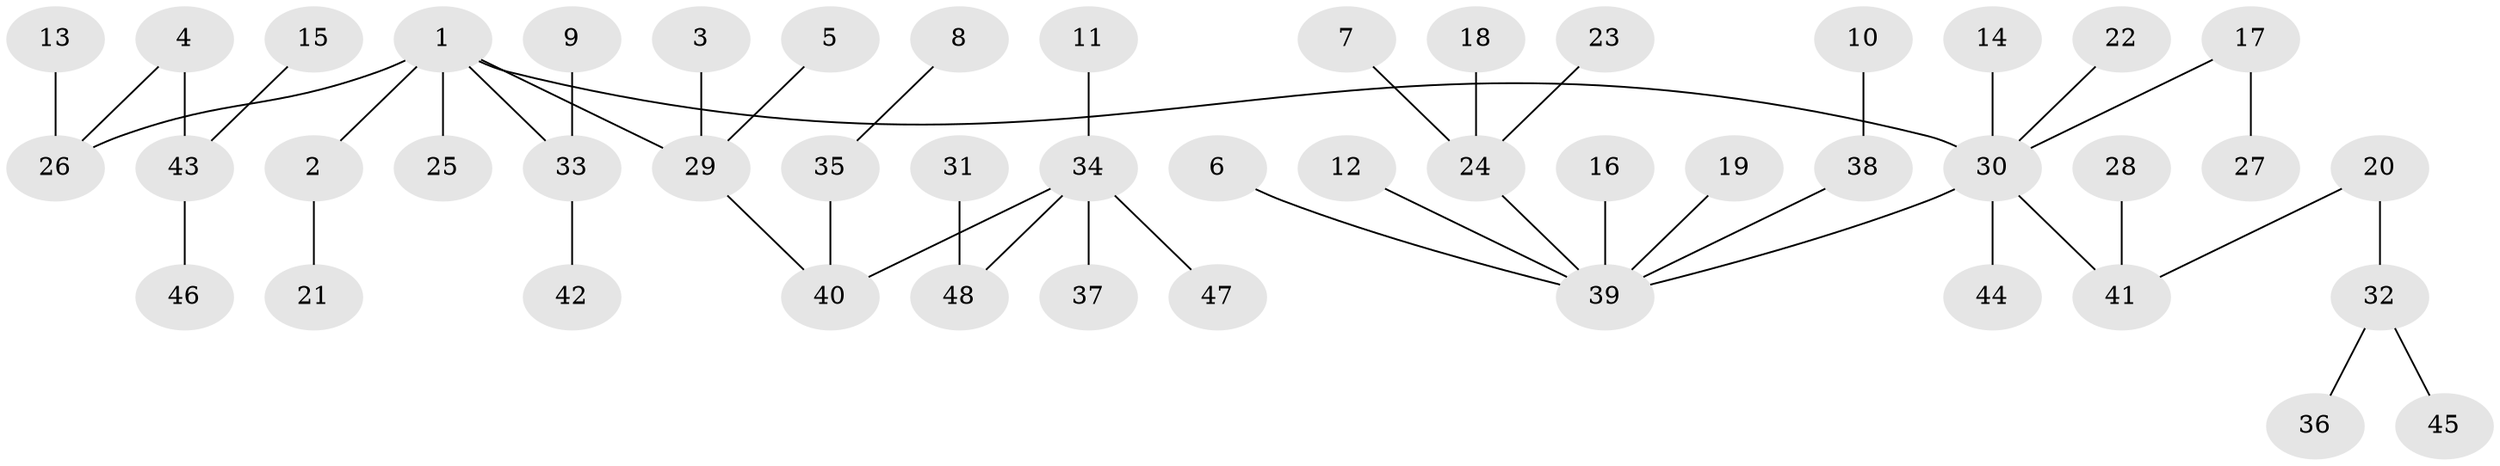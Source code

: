 // original degree distribution, {3: 0.09375, 4: 0.0625, 6: 0.010416666666666666, 5: 0.0625, 2: 0.23958333333333334, 7: 0.010416666666666666, 1: 0.5208333333333334}
// Generated by graph-tools (version 1.1) at 2025/26/03/09/25 03:26:27]
// undirected, 48 vertices, 47 edges
graph export_dot {
graph [start="1"]
  node [color=gray90,style=filled];
  1;
  2;
  3;
  4;
  5;
  6;
  7;
  8;
  9;
  10;
  11;
  12;
  13;
  14;
  15;
  16;
  17;
  18;
  19;
  20;
  21;
  22;
  23;
  24;
  25;
  26;
  27;
  28;
  29;
  30;
  31;
  32;
  33;
  34;
  35;
  36;
  37;
  38;
  39;
  40;
  41;
  42;
  43;
  44;
  45;
  46;
  47;
  48;
  1 -- 2 [weight=1.0];
  1 -- 25 [weight=1.0];
  1 -- 26 [weight=1.0];
  1 -- 29 [weight=1.0];
  1 -- 30 [weight=1.0];
  1 -- 33 [weight=1.0];
  2 -- 21 [weight=1.0];
  3 -- 29 [weight=1.0];
  4 -- 26 [weight=1.0];
  4 -- 43 [weight=1.0];
  5 -- 29 [weight=1.0];
  6 -- 39 [weight=1.0];
  7 -- 24 [weight=1.0];
  8 -- 35 [weight=1.0];
  9 -- 33 [weight=1.0];
  10 -- 38 [weight=1.0];
  11 -- 34 [weight=1.0];
  12 -- 39 [weight=1.0];
  13 -- 26 [weight=1.0];
  14 -- 30 [weight=1.0];
  15 -- 43 [weight=1.0];
  16 -- 39 [weight=1.0];
  17 -- 27 [weight=1.0];
  17 -- 30 [weight=1.0];
  18 -- 24 [weight=1.0];
  19 -- 39 [weight=1.0];
  20 -- 32 [weight=1.0];
  20 -- 41 [weight=1.0];
  22 -- 30 [weight=1.0];
  23 -- 24 [weight=1.0];
  24 -- 39 [weight=1.0];
  28 -- 41 [weight=1.0];
  29 -- 40 [weight=1.0];
  30 -- 39 [weight=1.0];
  30 -- 41 [weight=1.0];
  30 -- 44 [weight=1.0];
  31 -- 48 [weight=1.0];
  32 -- 36 [weight=1.0];
  32 -- 45 [weight=1.0];
  33 -- 42 [weight=1.0];
  34 -- 37 [weight=1.0];
  34 -- 40 [weight=1.0];
  34 -- 47 [weight=1.0];
  34 -- 48 [weight=1.0];
  35 -- 40 [weight=1.0];
  38 -- 39 [weight=1.0];
  43 -- 46 [weight=1.0];
}

